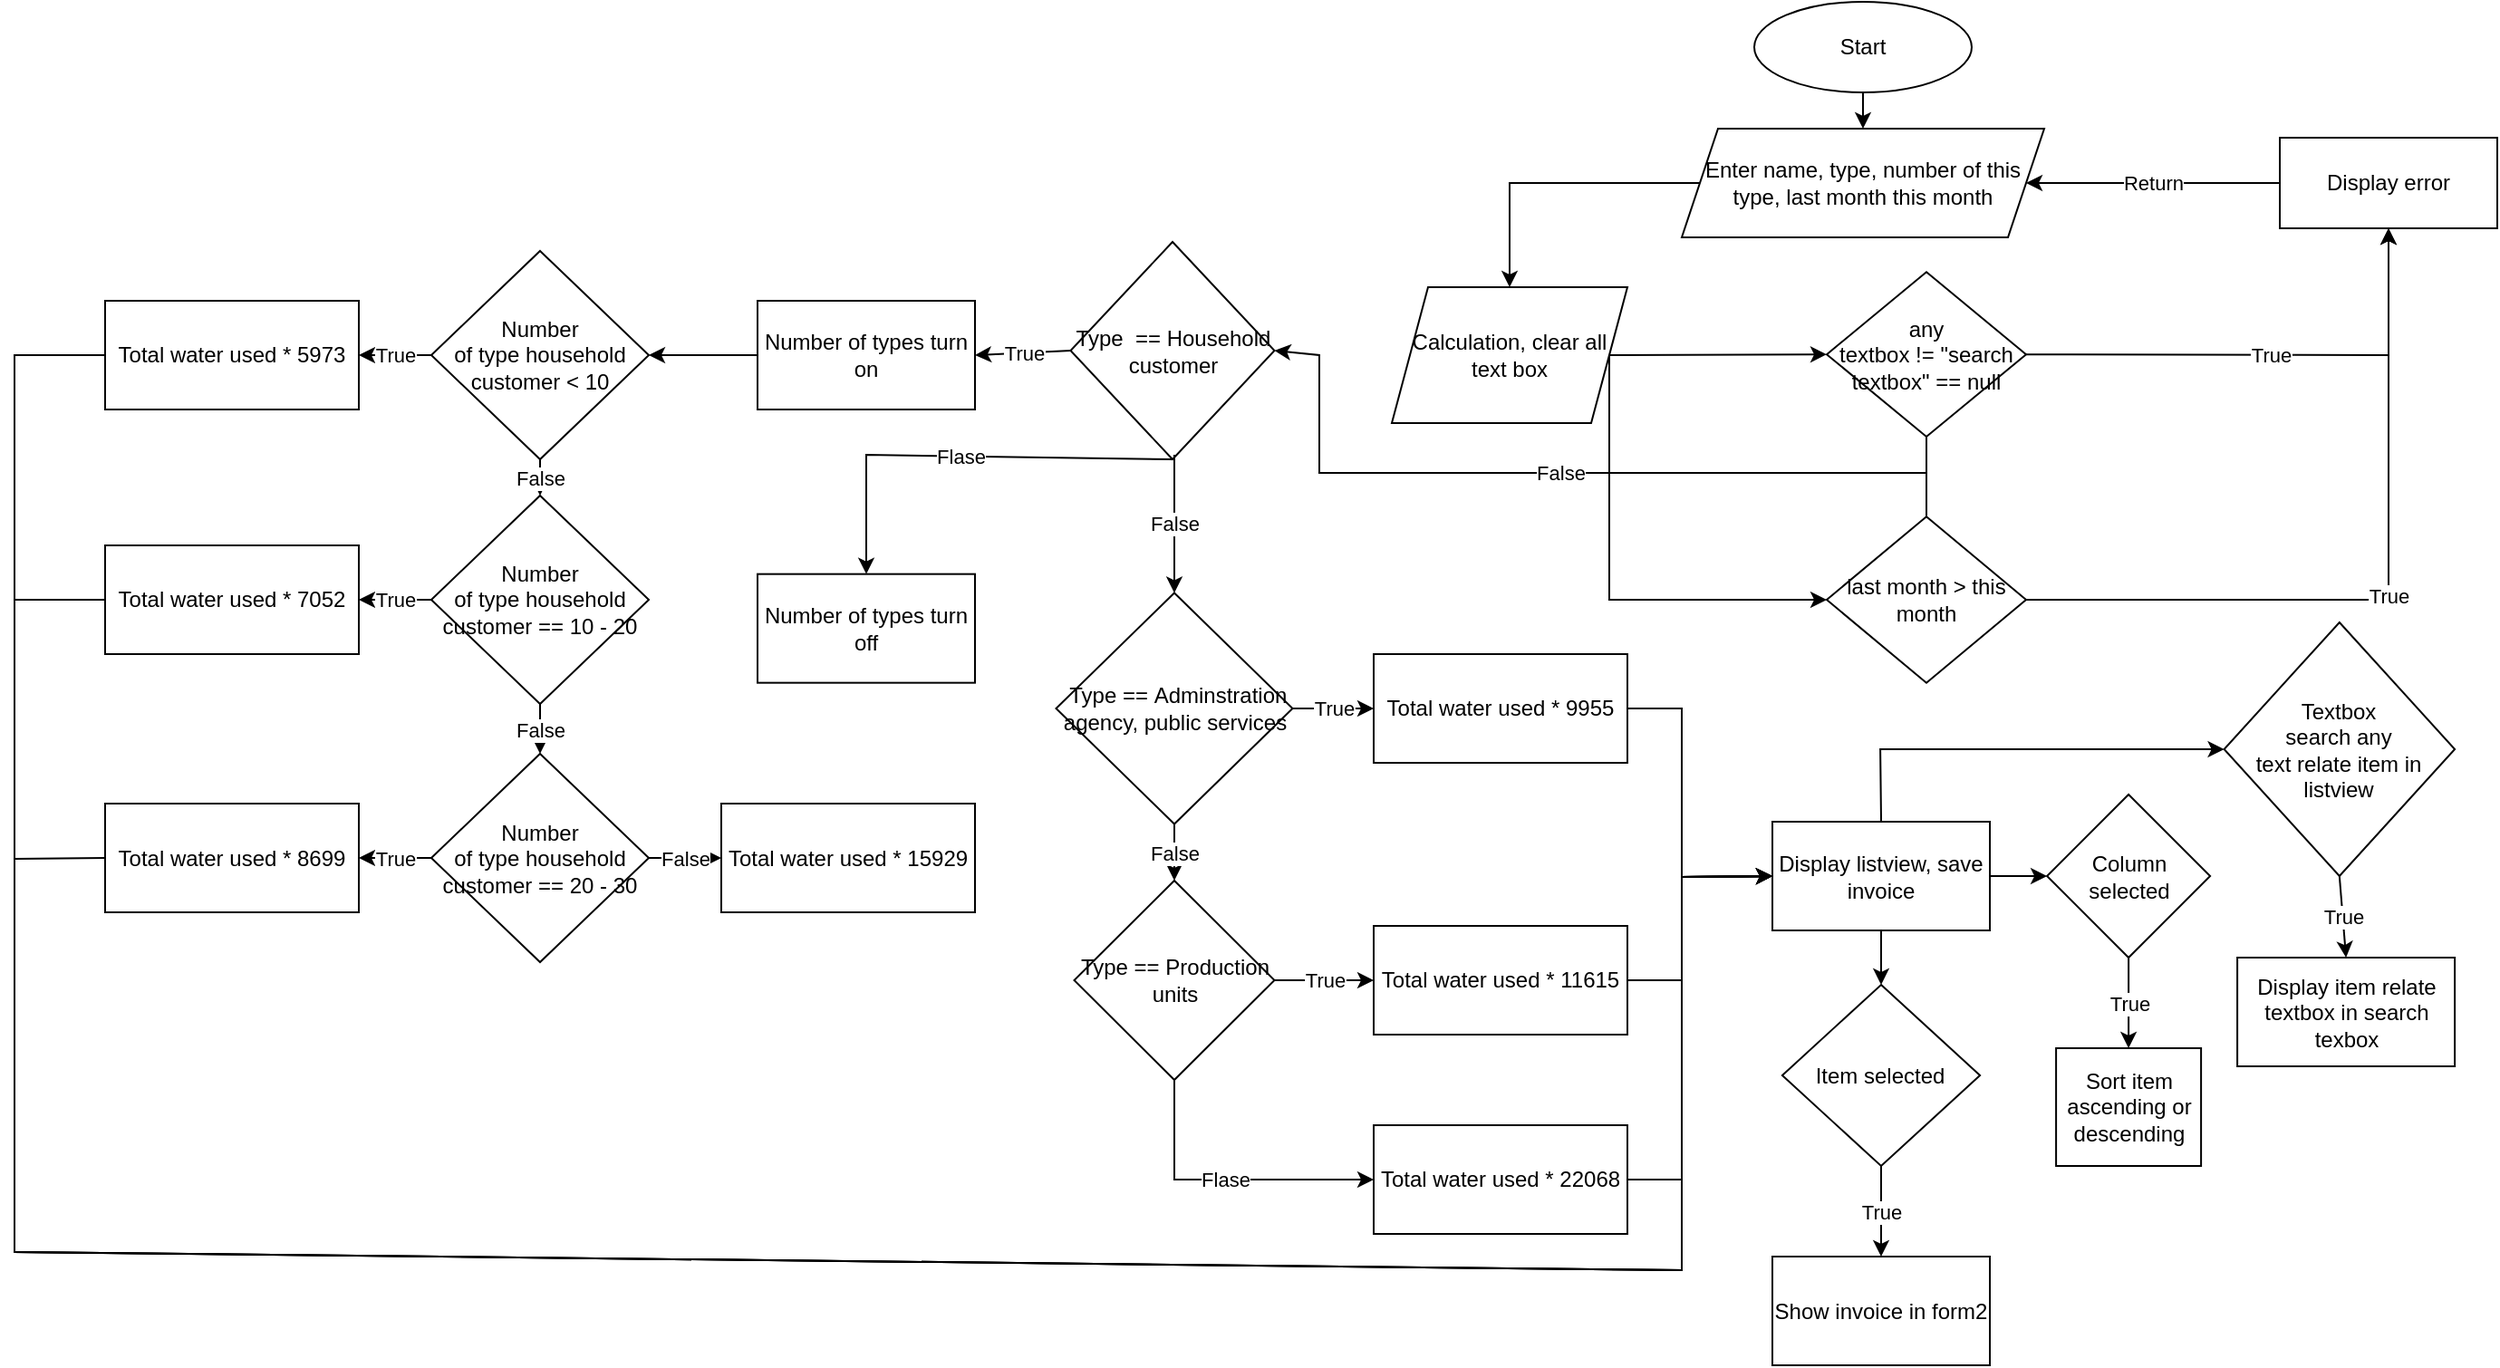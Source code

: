 <mxfile version="24.7.6">
  <diagram name="Trang-1" id="yZuxujm_6ilLiXTRFOdc">
    <mxGraphModel dx="3421" dy="728" grid="1" gridSize="10" guides="1" tooltips="1" connect="1" arrows="1" fold="1" page="1" pageScale="1" pageWidth="827" pageHeight="1169" math="0" shadow="0">
      <root>
        <mxCell id="0" />
        <mxCell id="1" parent="0" />
        <mxCell id="371iKI2jMRDPn7_yzLwZ-1" value="Start" style="ellipse;whiteSpace=wrap;html=1;" vertex="1" parent="1">
          <mxGeometry x="40" y="30" width="120" height="50" as="geometry" />
        </mxCell>
        <mxCell id="371iKI2jMRDPn7_yzLwZ-2" value="Enter name, type, number of this type, last month this month" style="shape=parallelogram;perimeter=parallelogramPerimeter;whiteSpace=wrap;html=1;fixedSize=1;size=20;" vertex="1" parent="1">
          <mxGeometry y="100" width="200" height="60" as="geometry" />
        </mxCell>
        <mxCell id="371iKI2jMRDPn7_yzLwZ-4" value="" style="endArrow=classic;html=1;rounded=0;exitX=0.5;exitY=1;exitDx=0;exitDy=0;entryX=0.5;entryY=0;entryDx=0;entryDy=0;" edge="1" parent="1" source="371iKI2jMRDPn7_yzLwZ-1" target="371iKI2jMRDPn7_yzLwZ-2">
          <mxGeometry width="50" height="50" relative="1" as="geometry">
            <mxPoint x="140" y="250" as="sourcePoint" />
            <mxPoint x="190" y="200" as="targetPoint" />
          </mxGeometry>
        </mxCell>
        <mxCell id="371iKI2jMRDPn7_yzLwZ-6" value="&lt;div&gt;&lt;div&gt;&lt;div&gt;last month &amp;gt; this month&lt;/div&gt;&lt;/div&gt;&lt;/div&gt;" style="rhombus;whiteSpace=wrap;html=1;" vertex="1" parent="1">
          <mxGeometry x="80" y="314.16" width="110" height="91.67" as="geometry" />
        </mxCell>
        <mxCell id="371iKI2jMRDPn7_yzLwZ-10" value="" style="endArrow=classic;html=1;rounded=0;entryX=1;entryY=0.5;entryDx=0;entryDy=0;exitX=0;exitY=0.5;exitDx=0;exitDy=0;" edge="1" parent="1" source="371iKI2jMRDPn7_yzLwZ-12" target="371iKI2jMRDPn7_yzLwZ-2">
          <mxGeometry relative="1" as="geometry">
            <mxPoint x="280" y="200" as="sourcePoint" />
            <mxPoint x="280" y="130" as="targetPoint" />
            <Array as="points">
              <mxPoint x="270" y="130" />
            </Array>
          </mxGeometry>
        </mxCell>
        <mxCell id="371iKI2jMRDPn7_yzLwZ-11" value="Return" style="edgeLabel;resizable=0;html=1;;align=center;verticalAlign=middle;" connectable="0" vertex="1" parent="371iKI2jMRDPn7_yzLwZ-10">
          <mxGeometry relative="1" as="geometry" />
        </mxCell>
        <mxCell id="371iKI2jMRDPn7_yzLwZ-12" value="Display error" style="rounded=0;whiteSpace=wrap;html=1;" vertex="1" parent="1">
          <mxGeometry x="330" y="105" width="120" height="50" as="geometry" />
        </mxCell>
        <mxCell id="371iKI2jMRDPn7_yzLwZ-13" value="" style="endArrow=classic;html=1;rounded=0;exitX=0;exitY=0.5;exitDx=0;exitDy=0;entryX=1;entryY=0.5;entryDx=0;entryDy=0;" edge="1" parent="1" source="371iKI2jMRDPn7_yzLwZ-18" target="371iKI2jMRDPn7_yzLwZ-21">
          <mxGeometry relative="1" as="geometry">
            <mxPoint x="195" y="350" as="sourcePoint" />
            <mxPoint x="53" y="120" as="targetPoint" />
          </mxGeometry>
        </mxCell>
        <mxCell id="371iKI2jMRDPn7_yzLwZ-14" value="True" style="edgeLabel;resizable=0;html=1;;align=center;verticalAlign=middle;" connectable="0" vertex="1" parent="371iKI2jMRDPn7_yzLwZ-13">
          <mxGeometry relative="1" as="geometry" />
        </mxCell>
        <mxCell id="371iKI2jMRDPn7_yzLwZ-18" value="Type&amp;nbsp; == Household customer" style="rhombus;whiteSpace=wrap;html=1;" vertex="1" parent="1">
          <mxGeometry x="-337.25" y="162.5" width="112.5" height="120" as="geometry" />
        </mxCell>
        <mxCell id="371iKI2jMRDPn7_yzLwZ-21" value="Number of types turn on" style="whiteSpace=wrap;html=1;" vertex="1" parent="1">
          <mxGeometry x="-510" y="195.0" width="120" height="60" as="geometry" />
        </mxCell>
        <mxCell id="371iKI2jMRDPn7_yzLwZ-33" value="Number of types turn off" style="rounded=0;whiteSpace=wrap;html=1;" vertex="1" parent="1">
          <mxGeometry x="-510" y="345.83" width="120" height="60" as="geometry" />
        </mxCell>
        <mxCell id="371iKI2jMRDPn7_yzLwZ-39" value="Display listview, save invoice" style="rounded=0;whiteSpace=wrap;html=1;" vertex="1" parent="1">
          <mxGeometry x="50.01" y="482.5" width="120" height="60" as="geometry" />
        </mxCell>
        <mxCell id="371iKI2jMRDPn7_yzLwZ-41" value="Column selected" style="rhombus;whiteSpace=wrap;html=1;" vertex="1" parent="1">
          <mxGeometry x="201.55" y="467.5" width="90" height="90" as="geometry" />
        </mxCell>
        <mxCell id="371iKI2jMRDPn7_yzLwZ-42" value="" style="endArrow=classic;html=1;rounded=0;entryX=0;entryY=0.5;entryDx=0;entryDy=0;exitX=1;exitY=0.5;exitDx=0;exitDy=0;" edge="1" parent="1" source="371iKI2jMRDPn7_yzLwZ-39" target="371iKI2jMRDPn7_yzLwZ-41">
          <mxGeometry width="50" height="50" relative="1" as="geometry">
            <mxPoint x="26.55" y="572.5" as="sourcePoint" />
            <mxPoint x="76.55" y="522.5" as="targetPoint" />
          </mxGeometry>
        </mxCell>
        <mxCell id="371iKI2jMRDPn7_yzLwZ-43" value="Sort item ascending or descending" style="rounded=0;whiteSpace=wrap;html=1;" vertex="1" parent="1">
          <mxGeometry x="206.55" y="607.5" width="80" height="65" as="geometry" />
        </mxCell>
        <mxCell id="371iKI2jMRDPn7_yzLwZ-47" value="" style="endArrow=classic;html=1;rounded=0;exitX=0.5;exitY=1;exitDx=0;exitDy=0;entryX=0.5;entryY=0;entryDx=0;entryDy=0;" edge="1" parent="1" source="371iKI2jMRDPn7_yzLwZ-41" target="371iKI2jMRDPn7_yzLwZ-43">
          <mxGeometry relative="1" as="geometry">
            <mxPoint x="126.55" y="602.5" as="sourcePoint" />
            <mxPoint x="226.55" y="602.5" as="targetPoint" />
          </mxGeometry>
        </mxCell>
        <mxCell id="371iKI2jMRDPn7_yzLwZ-48" value="True" style="edgeLabel;resizable=0;html=1;;align=center;verticalAlign=middle;" connectable="0" vertex="1" parent="371iKI2jMRDPn7_yzLwZ-47">
          <mxGeometry relative="1" as="geometry" />
        </mxCell>
        <mxCell id="371iKI2jMRDPn7_yzLwZ-49" value="Item selected" style="rhombus;whiteSpace=wrap;html=1;" vertex="1" parent="1">
          <mxGeometry x="55.46" y="572.5" width="109.09" height="100" as="geometry" />
        </mxCell>
        <mxCell id="371iKI2jMRDPn7_yzLwZ-51" value="" style="endArrow=classic;html=1;rounded=0;exitX=0.5;exitY=1;exitDx=0;exitDy=0;entryX=0.5;entryY=0;entryDx=0;entryDy=0;" edge="1" parent="1" source="371iKI2jMRDPn7_yzLwZ-49" target="371iKI2jMRDPn7_yzLwZ-53">
          <mxGeometry relative="1" as="geometry">
            <mxPoint x="26.55" y="632.5" as="sourcePoint" />
            <mxPoint x="126.55" y="632.5" as="targetPoint" />
          </mxGeometry>
        </mxCell>
        <mxCell id="371iKI2jMRDPn7_yzLwZ-52" value="True" style="edgeLabel;resizable=0;html=1;;align=center;verticalAlign=middle;" connectable="0" vertex="1" parent="371iKI2jMRDPn7_yzLwZ-51">
          <mxGeometry relative="1" as="geometry" />
        </mxCell>
        <mxCell id="371iKI2jMRDPn7_yzLwZ-53" value="Show invoice in form2" style="rounded=0;whiteSpace=wrap;html=1;" vertex="1" parent="1">
          <mxGeometry x="50" y="722.5" width="120" height="60" as="geometry" />
        </mxCell>
        <mxCell id="371iKI2jMRDPn7_yzLwZ-55" value="" style="endArrow=classic;html=1;rounded=0;entryX=0.5;entryY=0;entryDx=0;entryDy=0;exitX=0.5;exitY=1;exitDx=0;exitDy=0;" edge="1" parent="1" source="371iKI2jMRDPn7_yzLwZ-39" target="371iKI2jMRDPn7_yzLwZ-49">
          <mxGeometry width="50" height="50" relative="1" as="geometry">
            <mxPoint x="-93.45" y="722.5" as="sourcePoint" />
            <mxPoint x="-43.45" y="672.5" as="targetPoint" />
          </mxGeometry>
        </mxCell>
        <mxCell id="371iKI2jMRDPn7_yzLwZ-56" value="Textbox&lt;div&gt;search any&lt;/div&gt;&lt;div&gt;text relate item in listview&lt;/div&gt;" style="rhombus;whiteSpace=wrap;html=1;" vertex="1" parent="1">
          <mxGeometry x="299.28" y="372.5" width="127.27" height="140" as="geometry" />
        </mxCell>
        <mxCell id="371iKI2jMRDPn7_yzLwZ-57" value="&lt;span style=&quot;background-color: initial;&quot;&gt;any&lt;/span&gt;&lt;div&gt;&lt;span style=&quot;background-color: initial;&quot;&gt;textbox&amp;nbsp;&lt;/span&gt;&lt;span style=&quot;background-color: initial;&quot;&gt;!= &quot;search textbox&quot; == null&lt;/span&gt;&lt;/div&gt;" style="rhombus;whiteSpace=wrap;html=1;" vertex="1" parent="1">
          <mxGeometry x="80" y="179.16" width="110" height="90.84" as="geometry" />
        </mxCell>
        <mxCell id="371iKI2jMRDPn7_yzLwZ-62" value="" style="endArrow=classic;html=1;rounded=0;exitX=0.5;exitY=0;exitDx=0;exitDy=0;entryX=0;entryY=0.5;entryDx=0;entryDy=0;" edge="1" parent="1" source="371iKI2jMRDPn7_yzLwZ-39" target="371iKI2jMRDPn7_yzLwZ-56">
          <mxGeometry width="50" height="50" relative="1" as="geometry">
            <mxPoint x="-493.45" y="592.5" as="sourcePoint" />
            <mxPoint x="316.55" y="432.5" as="targetPoint" />
            <Array as="points">
              <mxPoint x="109.55" y="442.5" />
            </Array>
          </mxGeometry>
        </mxCell>
        <mxCell id="371iKI2jMRDPn7_yzLwZ-63" value="Display item relate textbox in search texbox" style="rounded=0;whiteSpace=wrap;html=1;" vertex="1" parent="1">
          <mxGeometry x="306.55" y="557.5" width="120" height="60" as="geometry" />
        </mxCell>
        <mxCell id="371iKI2jMRDPn7_yzLwZ-64" value="" style="endArrow=classic;html=1;rounded=0;exitX=0.5;exitY=1;exitDx=0;exitDy=0;entryX=0.5;entryY=0;entryDx=0;entryDy=0;" edge="1" parent="1" source="371iKI2jMRDPn7_yzLwZ-56" target="371iKI2jMRDPn7_yzLwZ-63">
          <mxGeometry relative="1" as="geometry">
            <mxPoint x="-503.45" y="582.5" as="sourcePoint" />
            <mxPoint x="-403.45" y="582.5" as="targetPoint" />
          </mxGeometry>
        </mxCell>
        <mxCell id="371iKI2jMRDPn7_yzLwZ-65" value="True" style="edgeLabel;resizable=0;html=1;;align=center;verticalAlign=middle;" connectable="0" vertex="1" parent="371iKI2jMRDPn7_yzLwZ-64">
          <mxGeometry relative="1" as="geometry" />
        </mxCell>
        <mxCell id="371iKI2jMRDPn7_yzLwZ-71" value="Number&lt;div&gt;of type household customer &amp;lt; 10&lt;/div&gt;" style="rhombus;whiteSpace=wrap;html=1;" vertex="1" parent="1">
          <mxGeometry x="-690" y="167.5" width="120" height="115" as="geometry" />
        </mxCell>
        <mxCell id="371iKI2jMRDPn7_yzLwZ-72" value="Total water used * 5973" style="rounded=0;whiteSpace=wrap;html=1;" vertex="1" parent="1">
          <mxGeometry x="-870" y="195" width="140" height="60" as="geometry" />
        </mxCell>
        <mxCell id="371iKI2jMRDPn7_yzLwZ-74" value="Number&lt;div&gt;of type household customer == 10 - 20&lt;/div&gt;" style="rhombus;whiteSpace=wrap;html=1;" vertex="1" parent="1">
          <mxGeometry x="-690" y="302.5" width="120" height="115" as="geometry" />
        </mxCell>
        <mxCell id="371iKI2jMRDPn7_yzLwZ-75" value="Total water used *&amp;nbsp;7052" style="rounded=0;whiteSpace=wrap;html=1;" vertex="1" parent="1">
          <mxGeometry x="-870" y="330" width="140" height="60" as="geometry" />
        </mxCell>
        <mxCell id="371iKI2jMRDPn7_yzLwZ-76" value="Number&lt;div&gt;of type household customer == 20 - 30&lt;/div&gt;" style="rhombus;whiteSpace=wrap;html=1;" vertex="1" parent="1">
          <mxGeometry x="-690" y="445" width="120" height="115" as="geometry" />
        </mxCell>
        <mxCell id="371iKI2jMRDPn7_yzLwZ-77" value="Total water used *&amp;nbsp;8699" style="rounded=0;whiteSpace=wrap;html=1;" vertex="1" parent="1">
          <mxGeometry x="-870" y="472.5" width="140" height="60" as="geometry" />
        </mxCell>
        <mxCell id="371iKI2jMRDPn7_yzLwZ-79" value="&lt;div style=&quot;text-align: start;&quot;&gt;&lt;span style=&quot;background-color: initial;&quot;&gt;Total water used *&amp;nbsp;&lt;/span&gt;&lt;span style=&quot;background-color: initial; text-align: center;&quot;&gt;15929&lt;/span&gt;&lt;span style=&quot;background-color: initial; text-wrap: nowrap; color: rgba(0, 0, 0, 0); font-family: monospace; font-size: 0px;&quot;&gt;%3CmxGraphModel%3E%3Croot%3E%3CmxCell%20id%3D%220%22%2F%3E%3CmxCell%20id%3D%221%22%20parent%3D%220%22%2F%3E%3CmxCell%20id%3D%222%22%20value%3D%22Total%20water%20used%20*%26amp%3Bnbsp%3B8699%22%20style%3D%22rounded%3D0%3BwhiteSpace%3Dwrap%3Bhtml%3D1%3B%22%20vertex%3D%221%22%20parent%3D%221%22%3E%3CmxGeometry%20x%3D%22-610%22%20y%3D%22150%22%20width%3D%22140%22%20height%3D%2260%22%20as%3D%22geometry%22%2F%3E%3C%2FmxCell%3E%3C%2Froot%3E%3C%2FmxGraphModel%3E&lt;/span&gt;&lt;span style=&quot;background-color: initial; text-wrap: nowrap; color: rgba(0, 0, 0, 0); font-family: monospace; font-size: 0px;&quot;&gt;%3CmxGraphModel%3E%3Croot%3E%3CmxCell%20id%3D%220%22%2F%3E%3CmxCell%20id%3D%221%22%20parent%3D%220%22%2F%3E%3CmxCell%20id%3D%222%22%20value%3D%22Total%20water%20used%20*%26amp%3Bnbsp%3B8699%22%20style%3D%22rounded%3D0%3BwhiteSpace%3Dwrap%3Bhtml%3D1%3B%22%20vertex%3D%221%22%20parent%3D%221%22%3E%3CmxGeometry%20x%3D%22-610%22%20y%3D%22150%22%20width%3D%22140%22%20height%3D%2260%22%20as%3D%22geometry%22%2F%3E%3C%2FmxCell%3E%3C%2Froot%3E%3C%2FmxGraphModel%3E&lt;/span&gt;&lt;span style=&quot;background-color: initial; text-wrap: nowrap; font-size: 0px;&quot;&gt;&lt;font face=&quot;monospace&quot; color=&quot;rgba(0, 0, 0, 0)&quot;&gt;15929&lt;/font&gt;&lt;/span&gt;&lt;/div&gt;" style="rounded=0;whiteSpace=wrap;html=1;" vertex="1" parent="1">
          <mxGeometry x="-530" y="472.5" width="140" height="60" as="geometry" />
        </mxCell>
        <mxCell id="371iKI2jMRDPn7_yzLwZ-88" value="" style="endArrow=classic;html=1;rounded=0;entryX=1;entryY=0.5;entryDx=0;entryDy=0;exitX=0;exitY=0.5;exitDx=0;exitDy=0;" edge="1" parent="1" source="371iKI2jMRDPn7_yzLwZ-76" target="371iKI2jMRDPn7_yzLwZ-77">
          <mxGeometry relative="1" as="geometry">
            <mxPoint x="-990" y="365" as="sourcePoint" />
            <mxPoint x="-890" y="365" as="targetPoint" />
          </mxGeometry>
        </mxCell>
        <mxCell id="371iKI2jMRDPn7_yzLwZ-89" value="True" style="edgeLabel;resizable=0;html=1;;align=center;verticalAlign=middle;" connectable="0" vertex="1" parent="371iKI2jMRDPn7_yzLwZ-88">
          <mxGeometry relative="1" as="geometry" />
        </mxCell>
        <mxCell id="371iKI2jMRDPn7_yzLwZ-90" value="" style="endArrow=classic;html=1;rounded=0;entryX=1;entryY=0.5;entryDx=0;entryDy=0;exitX=0;exitY=0.5;exitDx=0;exitDy=0;" edge="1" parent="1" source="371iKI2jMRDPn7_yzLwZ-74" target="371iKI2jMRDPn7_yzLwZ-75">
          <mxGeometry relative="1" as="geometry">
            <mxPoint x="-690" y="358" as="sourcePoint" />
            <mxPoint x="-940" y="135" as="targetPoint" />
          </mxGeometry>
        </mxCell>
        <mxCell id="371iKI2jMRDPn7_yzLwZ-91" value="True" style="edgeLabel;resizable=0;html=1;;align=center;verticalAlign=middle;" connectable="0" vertex="1" parent="371iKI2jMRDPn7_yzLwZ-90">
          <mxGeometry relative="1" as="geometry" />
        </mxCell>
        <mxCell id="371iKI2jMRDPn7_yzLwZ-92" value="" style="endArrow=classic;html=1;rounded=0;entryX=1;entryY=0.5;entryDx=0;entryDy=0;exitX=0;exitY=0.5;exitDx=0;exitDy=0;" edge="1" parent="1" source="371iKI2jMRDPn7_yzLwZ-71" target="371iKI2jMRDPn7_yzLwZ-72">
          <mxGeometry relative="1" as="geometry">
            <mxPoint x="-790" y="175" as="sourcePoint" />
            <mxPoint x="-790" y="135" as="targetPoint" />
          </mxGeometry>
        </mxCell>
        <mxCell id="371iKI2jMRDPn7_yzLwZ-93" value="True" style="edgeLabel;resizable=0;html=1;;align=center;verticalAlign=middle;" connectable="0" vertex="1" parent="371iKI2jMRDPn7_yzLwZ-92">
          <mxGeometry relative="1" as="geometry" />
        </mxCell>
        <mxCell id="371iKI2jMRDPn7_yzLwZ-96" value="" style="endArrow=classic;html=1;rounded=0;entryX=0.5;entryY=0;entryDx=0;entryDy=0;exitX=0.5;exitY=1;exitDx=0;exitDy=0;" edge="1" parent="1" source="371iKI2jMRDPn7_yzLwZ-74" target="371iKI2jMRDPn7_yzLwZ-76">
          <mxGeometry relative="1" as="geometry">
            <mxPoint x="-1010" y="495" as="sourcePoint" />
            <mxPoint x="-910" y="495" as="targetPoint" />
          </mxGeometry>
        </mxCell>
        <mxCell id="371iKI2jMRDPn7_yzLwZ-97" value="False" style="edgeLabel;resizable=0;html=1;;align=center;verticalAlign=middle;" connectable="0" vertex="1" parent="371iKI2jMRDPn7_yzLwZ-96">
          <mxGeometry relative="1" as="geometry" />
        </mxCell>
        <mxCell id="371iKI2jMRDPn7_yzLwZ-98" value="" style="endArrow=classic;html=1;rounded=0;entryX=0.5;entryY=0;entryDx=0;entryDy=0;exitX=0.5;exitY=1;exitDx=0;exitDy=0;" edge="1" parent="1" source="371iKI2jMRDPn7_yzLwZ-71" target="371iKI2jMRDPn7_yzLwZ-74">
          <mxGeometry relative="1" as="geometry">
            <mxPoint x="-850" y="233" as="sourcePoint" />
            <mxPoint x="-910" y="233" as="targetPoint" />
          </mxGeometry>
        </mxCell>
        <mxCell id="371iKI2jMRDPn7_yzLwZ-99" value="False" style="edgeLabel;resizable=0;html=1;;align=center;verticalAlign=middle;" connectable="0" vertex="1" parent="371iKI2jMRDPn7_yzLwZ-98">
          <mxGeometry relative="1" as="geometry" />
        </mxCell>
        <mxCell id="371iKI2jMRDPn7_yzLwZ-104" value="" style="endArrow=classic;html=1;rounded=0;exitX=0.5;exitY=1;exitDx=0;exitDy=0;entryX=0.5;entryY=0;entryDx=0;entryDy=0;" edge="1" parent="1" source="371iKI2jMRDPn7_yzLwZ-18" target="371iKI2jMRDPn7_yzLwZ-33">
          <mxGeometry relative="1" as="geometry">
            <mxPoint x="-323" y="367" as="sourcePoint" />
            <mxPoint x="-370" y="370" as="targetPoint" />
            <Array as="points">
              <mxPoint x="-450" y="280" />
            </Array>
          </mxGeometry>
        </mxCell>
        <mxCell id="371iKI2jMRDPn7_yzLwZ-105" value="Flase" style="edgeLabel;resizable=0;html=1;;align=center;verticalAlign=middle;" connectable="0" vertex="1" parent="371iKI2jMRDPn7_yzLwZ-104">
          <mxGeometry relative="1" as="geometry" />
        </mxCell>
        <mxCell id="371iKI2jMRDPn7_yzLwZ-107" value="&amp;nbsp;Type ==&amp;nbsp;&lt;span style=&quot;background-color: initial;&quot;&gt;Adminstration agency, public services&lt;/span&gt;" style="rhombus;whiteSpace=wrap;html=1;" vertex="1" parent="1">
          <mxGeometry x="-345.25" y="356.25" width="130.5" height="127.5" as="geometry" />
        </mxCell>
        <mxCell id="371iKI2jMRDPn7_yzLwZ-116" value="" style="endArrow=classic;html=1;rounded=0;entryX=1;entryY=0.5;entryDx=0;entryDy=0;exitX=0;exitY=0.5;exitDx=0;exitDy=0;" edge="1" parent="1" source="371iKI2jMRDPn7_yzLwZ-21" target="371iKI2jMRDPn7_yzLwZ-71">
          <mxGeometry width="50" height="50" relative="1" as="geometry">
            <mxPoint x="-670" y="340" as="sourcePoint" />
            <mxPoint x="-620" y="290" as="targetPoint" />
          </mxGeometry>
        </mxCell>
        <mxCell id="371iKI2jMRDPn7_yzLwZ-117" value="Calculation, clear all text box" style="shape=parallelogram;perimeter=parallelogramPerimeter;whiteSpace=wrap;html=1;fixedSize=1;" vertex="1" parent="1">
          <mxGeometry x="-160" y="187.5" width="130" height="75" as="geometry" />
        </mxCell>
        <mxCell id="371iKI2jMRDPn7_yzLwZ-118" value="" style="endArrow=classic;html=1;rounded=0;exitX=1;exitY=0.5;exitDx=0;exitDy=0;entryX=0;entryY=0.5;entryDx=0;entryDy=0;" edge="1" parent="1" source="371iKI2jMRDPn7_yzLwZ-76" target="371iKI2jMRDPn7_yzLwZ-79">
          <mxGeometry relative="1" as="geometry">
            <mxPoint x="-650" y="610" as="sourcePoint" />
            <mxPoint x="-550" y="610" as="targetPoint" />
          </mxGeometry>
        </mxCell>
        <mxCell id="371iKI2jMRDPn7_yzLwZ-119" value="False" style="edgeLabel;resizable=0;html=1;;align=center;verticalAlign=middle;" connectable="0" vertex="1" parent="371iKI2jMRDPn7_yzLwZ-118">
          <mxGeometry relative="1" as="geometry" />
        </mxCell>
        <mxCell id="371iKI2jMRDPn7_yzLwZ-122" value="" style="endArrow=classic;html=1;rounded=0;entryX=0;entryY=0.5;entryDx=0;entryDy=0;exitX=1;exitY=0.5;exitDx=0;exitDy=0;" edge="1" parent="1" source="371iKI2jMRDPn7_yzLwZ-117" target="371iKI2jMRDPn7_yzLwZ-57">
          <mxGeometry width="50" height="50" relative="1" as="geometry">
            <mxPoint x="-80" y="310" as="sourcePoint" />
            <mxPoint x="-30" y="260" as="targetPoint" />
          </mxGeometry>
        </mxCell>
        <mxCell id="371iKI2jMRDPn7_yzLwZ-123" value="" style="endArrow=classic;html=1;rounded=0;exitX=1;exitY=0.5;exitDx=0;exitDy=0;entryX=0;entryY=0.5;entryDx=0;entryDy=0;" edge="1" parent="1" source="371iKI2jMRDPn7_yzLwZ-117" target="371iKI2jMRDPn7_yzLwZ-6">
          <mxGeometry width="50" height="50" relative="1" as="geometry">
            <mxPoint x="-10" y="360" as="sourcePoint" />
            <mxPoint x="40" y="310" as="targetPoint" />
            <Array as="points">
              <mxPoint x="-40" y="360" />
            </Array>
          </mxGeometry>
        </mxCell>
        <mxCell id="371iKI2jMRDPn7_yzLwZ-124" value="" style="endArrow=classic;html=1;rounded=0;exitX=1;exitY=0.5;exitDx=0;exitDy=0;entryX=0.5;entryY=1;entryDx=0;entryDy=0;" edge="1" parent="1" source="371iKI2jMRDPn7_yzLwZ-57" target="371iKI2jMRDPn7_yzLwZ-12">
          <mxGeometry relative="1" as="geometry">
            <mxPoint x="540" y="290" as="sourcePoint" />
            <mxPoint x="640" y="290" as="targetPoint" />
            <Array as="points">
              <mxPoint x="390" y="225" />
            </Array>
          </mxGeometry>
        </mxCell>
        <mxCell id="371iKI2jMRDPn7_yzLwZ-125" value="True" style="edgeLabel;resizable=0;html=1;;align=center;verticalAlign=middle;" connectable="0" vertex="1" parent="371iKI2jMRDPn7_yzLwZ-124">
          <mxGeometry relative="1" as="geometry" />
        </mxCell>
        <mxCell id="371iKI2jMRDPn7_yzLwZ-126" value="" style="endArrow=classic;html=1;rounded=0;entryX=0.5;entryY=1;entryDx=0;entryDy=0;" edge="1" parent="1" source="371iKI2jMRDPn7_yzLwZ-6" target="371iKI2jMRDPn7_yzLwZ-12">
          <mxGeometry relative="1" as="geometry">
            <mxPoint x="190" y="370" as="sourcePoint" />
            <mxPoint x="390" y="300" as="targetPoint" />
            <Array as="points">
              <mxPoint x="390" y="360" />
            </Array>
          </mxGeometry>
        </mxCell>
        <mxCell id="371iKI2jMRDPn7_yzLwZ-127" value="True" style="edgeLabel;resizable=0;html=1;;align=center;verticalAlign=middle;" connectable="0" vertex="1" parent="371iKI2jMRDPn7_yzLwZ-126">
          <mxGeometry relative="1" as="geometry" />
        </mxCell>
        <mxCell id="371iKI2jMRDPn7_yzLwZ-128" value="Total water used * 9955" style="rounded=0;whiteSpace=wrap;html=1;" vertex="1" parent="1">
          <mxGeometry x="-170" y="390" width="140" height="60" as="geometry" />
        </mxCell>
        <mxCell id="371iKI2jMRDPn7_yzLwZ-131" value="" style="endArrow=classic;html=1;rounded=0;entryX=0.5;entryY=0;entryDx=0;entryDy=0;" edge="1" parent="1" target="371iKI2jMRDPn7_yzLwZ-107">
          <mxGeometry relative="1" as="geometry">
            <mxPoint x="-280" y="280" as="sourcePoint" />
            <mxPoint x="-280" y="370" as="targetPoint" />
          </mxGeometry>
        </mxCell>
        <mxCell id="371iKI2jMRDPn7_yzLwZ-132" value="False" style="edgeLabel;resizable=0;html=1;;align=center;verticalAlign=middle;" connectable="0" vertex="1" parent="371iKI2jMRDPn7_yzLwZ-131">
          <mxGeometry relative="1" as="geometry" />
        </mxCell>
        <mxCell id="371iKI2jMRDPn7_yzLwZ-133" value="" style="endArrow=classic;html=1;rounded=0;exitX=1;exitY=0.5;exitDx=0;exitDy=0;entryX=0;entryY=0.5;entryDx=0;entryDy=0;" edge="1" parent="1" source="371iKI2jMRDPn7_yzLwZ-107" target="371iKI2jMRDPn7_yzLwZ-128">
          <mxGeometry relative="1" as="geometry">
            <mxPoint x="-250" y="560" as="sourcePoint" />
            <mxPoint x="-150" y="560" as="targetPoint" />
          </mxGeometry>
        </mxCell>
        <mxCell id="371iKI2jMRDPn7_yzLwZ-134" value="True" style="edgeLabel;resizable=0;html=1;;align=center;verticalAlign=middle;" connectable="0" vertex="1" parent="371iKI2jMRDPn7_yzLwZ-133">
          <mxGeometry relative="1" as="geometry" />
        </mxCell>
        <mxCell id="371iKI2jMRDPn7_yzLwZ-135" value="&lt;span style=&quot;background-color: initial;&quot;&gt;Type == Production units&lt;/span&gt;" style="rhombus;whiteSpace=wrap;html=1;" vertex="1" parent="1">
          <mxGeometry x="-335.25" y="515" width="110.5" height="110" as="geometry" />
        </mxCell>
        <mxCell id="371iKI2jMRDPn7_yzLwZ-136" value="" style="endArrow=classic;html=1;rounded=0;entryX=0.5;entryY=0;entryDx=0;entryDy=0;exitX=0.5;exitY=1;exitDx=0;exitDy=0;" edge="1" parent="1" source="371iKI2jMRDPn7_yzLwZ-107" target="371iKI2jMRDPn7_yzLwZ-135">
          <mxGeometry relative="1" as="geometry">
            <mxPoint x="-270" y="290" as="sourcePoint" />
            <mxPoint x="-270" y="383" as="targetPoint" />
          </mxGeometry>
        </mxCell>
        <mxCell id="371iKI2jMRDPn7_yzLwZ-137" value="False" style="edgeLabel;resizable=0;html=1;;align=center;verticalAlign=middle;" connectable="0" vertex="1" parent="371iKI2jMRDPn7_yzLwZ-136">
          <mxGeometry relative="1" as="geometry" />
        </mxCell>
        <mxCell id="371iKI2jMRDPn7_yzLwZ-139" value="" style="endArrow=classic;html=1;rounded=0;entryX=0;entryY=0.5;entryDx=0;entryDy=0;exitX=1;exitY=0.5;exitDx=0;exitDy=0;" edge="1" parent="1" source="371iKI2jMRDPn7_yzLwZ-135" target="371iKI2jMRDPn7_yzLwZ-141">
          <mxGeometry relative="1" as="geometry">
            <mxPoint x="-335.5" y="656.94" as="sourcePoint" />
            <mxPoint x="-235.5" y="656.94" as="targetPoint" />
          </mxGeometry>
        </mxCell>
        <mxCell id="371iKI2jMRDPn7_yzLwZ-140" value="True" style="edgeLabel;resizable=0;html=1;;align=center;verticalAlign=middle;" connectable="0" vertex="1" parent="371iKI2jMRDPn7_yzLwZ-139">
          <mxGeometry relative="1" as="geometry" />
        </mxCell>
        <mxCell id="371iKI2jMRDPn7_yzLwZ-141" value="Total water used *&amp;nbsp;11615" style="rounded=0;whiteSpace=wrap;html=1;" vertex="1" parent="1">
          <mxGeometry x="-170" y="540" width="140" height="60" as="geometry" />
        </mxCell>
        <mxCell id="371iKI2jMRDPn7_yzLwZ-142" value="" style="endArrow=classic;html=1;rounded=0;exitX=0.5;exitY=1;exitDx=0;exitDy=0;entryX=0;entryY=0.5;entryDx=0;entryDy=0;" edge="1" parent="1" source="371iKI2jMRDPn7_yzLwZ-135" target="371iKI2jMRDPn7_yzLwZ-146">
          <mxGeometry relative="1" as="geometry">
            <mxPoint x="-520" y="750" as="sourcePoint" />
            <mxPoint x="-170" y="680" as="targetPoint" />
            <Array as="points">
              <mxPoint x="-280" y="680" />
            </Array>
          </mxGeometry>
        </mxCell>
        <mxCell id="371iKI2jMRDPn7_yzLwZ-143" value="Flase" style="edgeLabel;resizable=0;html=1;;align=center;verticalAlign=middle;" connectable="0" vertex="1" parent="371iKI2jMRDPn7_yzLwZ-142">
          <mxGeometry relative="1" as="geometry" />
        </mxCell>
        <mxCell id="371iKI2jMRDPn7_yzLwZ-146" value="Total water used *&amp;nbsp;22068" style="rounded=0;whiteSpace=wrap;html=1;" vertex="1" parent="1">
          <mxGeometry x="-170" y="650" width="140" height="60" as="geometry" />
        </mxCell>
        <mxCell id="371iKI2jMRDPn7_yzLwZ-151" value="" style="endArrow=classic;html=1;rounded=0;exitX=0;exitY=0.5;exitDx=0;exitDy=0;entryX=0;entryY=0.5;entryDx=0;entryDy=0;" edge="1" parent="1" source="371iKI2jMRDPn7_yzLwZ-72" target="371iKI2jMRDPn7_yzLwZ-39">
          <mxGeometry width="50" height="50" relative="1" as="geometry">
            <mxPoint x="-750" y="730" as="sourcePoint" />
            <mxPoint x="130" y="720" as="targetPoint" />
            <Array as="points">
              <mxPoint x="-920" y="225" />
              <mxPoint x="-920" y="720" />
              <mxPoint y="730" />
              <mxPoint y="513" />
            </Array>
          </mxGeometry>
        </mxCell>
        <mxCell id="371iKI2jMRDPn7_yzLwZ-153" value="" style="endArrow=classic;html=1;rounded=0;entryX=0;entryY=0.5;entryDx=0;entryDy=0;exitX=1;exitY=0.5;exitDx=0;exitDy=0;" edge="1" parent="1" source="371iKI2jMRDPn7_yzLwZ-146" target="371iKI2jMRDPn7_yzLwZ-39">
          <mxGeometry width="50" height="50" relative="1" as="geometry">
            <mxPoint x="60" y="630" as="sourcePoint" />
            <mxPoint x="110" y="580" as="targetPoint" />
            <Array as="points">
              <mxPoint y="680" />
              <mxPoint y="513" />
            </Array>
          </mxGeometry>
        </mxCell>
        <mxCell id="371iKI2jMRDPn7_yzLwZ-154" value="" style="endArrow=classic;html=1;rounded=0;entryX=0;entryY=0.5;entryDx=0;entryDy=0;exitX=1;exitY=0.5;exitDx=0;exitDy=0;" edge="1" parent="1" source="371iKI2jMRDPn7_yzLwZ-141" target="371iKI2jMRDPn7_yzLwZ-39">
          <mxGeometry width="50" height="50" relative="1" as="geometry">
            <mxPoint x="50" y="600" as="sourcePoint" />
            <mxPoint x="100" y="550" as="targetPoint" />
            <Array as="points">
              <mxPoint y="570" />
              <mxPoint y="513" />
            </Array>
          </mxGeometry>
        </mxCell>
        <mxCell id="371iKI2jMRDPn7_yzLwZ-155" value="" style="endArrow=classic;html=1;rounded=0;entryX=0;entryY=0.5;entryDx=0;entryDy=0;exitX=1;exitY=0.5;exitDx=0;exitDy=0;" edge="1" parent="1" source="371iKI2jMRDPn7_yzLwZ-128" target="371iKI2jMRDPn7_yzLwZ-39">
          <mxGeometry width="50" height="50" relative="1" as="geometry">
            <mxPoint x="150" y="530" as="sourcePoint" />
            <mxPoint x="200" y="480" as="targetPoint" />
            <Array as="points">
              <mxPoint y="420" />
              <mxPoint y="513" />
            </Array>
          </mxGeometry>
        </mxCell>
        <mxCell id="371iKI2jMRDPn7_yzLwZ-156" value="" style="endArrow=classic;html=1;rounded=0;exitX=0;exitY=0.5;exitDx=0;exitDy=0;entryX=0;entryY=0.5;entryDx=0;entryDy=0;" edge="1" parent="1" source="371iKI2jMRDPn7_yzLwZ-75" target="371iKI2jMRDPn7_yzLwZ-39">
          <mxGeometry width="50" height="50" relative="1" as="geometry">
            <mxPoint x="-700" y="680" as="sourcePoint" />
            <mxPoint x="-370" y="690" as="targetPoint" />
            <Array as="points">
              <mxPoint x="-920" y="360" />
              <mxPoint x="-920" y="720" />
              <mxPoint y="730" />
              <mxPoint y="513" />
            </Array>
          </mxGeometry>
        </mxCell>
        <mxCell id="371iKI2jMRDPn7_yzLwZ-157" value="" style="endArrow=classic;html=1;rounded=0;exitX=0;exitY=0.5;exitDx=0;exitDy=0;entryX=0;entryY=0.5;entryDx=0;entryDy=0;" edge="1" parent="1" source="371iKI2jMRDPn7_yzLwZ-77" target="371iKI2jMRDPn7_yzLwZ-39">
          <mxGeometry width="50" height="50" relative="1" as="geometry">
            <mxPoint x="-860" y="630" as="sourcePoint" />
            <mxPoint x="-470" y="660" as="targetPoint" />
            <Array as="points">
              <mxPoint x="-920" y="503" />
              <mxPoint x="-920" y="720" />
              <mxPoint y="730" />
              <mxPoint y="513" />
            </Array>
          </mxGeometry>
        </mxCell>
        <mxCell id="371iKI2jMRDPn7_yzLwZ-158" value="" style="endArrow=classic;html=1;rounded=0;exitX=0;exitY=0.5;exitDx=0;exitDy=0;entryX=0.5;entryY=0;entryDx=0;entryDy=0;" edge="1" parent="1" source="371iKI2jMRDPn7_yzLwZ-2" target="371iKI2jMRDPn7_yzLwZ-117">
          <mxGeometry width="50" height="50" relative="1" as="geometry">
            <mxPoint x="-300" y="30" as="sourcePoint" />
            <mxPoint x="-250" y="-20" as="targetPoint" />
            <Array as="points">
              <mxPoint x="-95" y="130" />
            </Array>
          </mxGeometry>
        </mxCell>
        <mxCell id="371iKI2jMRDPn7_yzLwZ-159" value="" style="endArrow=classic;html=1;rounded=0;entryX=1;entryY=0.5;entryDx=0;entryDy=0;exitX=0.5;exitY=1;exitDx=0;exitDy=0;" edge="1" parent="1" source="371iKI2jMRDPn7_yzLwZ-57" target="371iKI2jMRDPn7_yzLwZ-18">
          <mxGeometry relative="1" as="geometry">
            <mxPoint x="130" y="290" as="sourcePoint" />
            <mxPoint x="-110" y="320" as="targetPoint" />
            <Array as="points">
              <mxPoint x="135" y="290" />
              <mxPoint x="-200" y="290" />
              <mxPoint x="-200" y="225" />
            </Array>
          </mxGeometry>
        </mxCell>
        <mxCell id="371iKI2jMRDPn7_yzLwZ-160" value="False" style="edgeLabel;resizable=0;html=1;;align=center;verticalAlign=middle;" connectable="0" vertex="1" parent="371iKI2jMRDPn7_yzLwZ-159">
          <mxGeometry relative="1" as="geometry" />
        </mxCell>
        <mxCell id="371iKI2jMRDPn7_yzLwZ-164" value="" style="endArrow=none;html=1;rounded=0;exitX=0.5;exitY=0;exitDx=0;exitDy=0;" edge="1" parent="1" source="371iKI2jMRDPn7_yzLwZ-6">
          <mxGeometry width="50" height="50" relative="1" as="geometry">
            <mxPoint x="40" y="350" as="sourcePoint" />
            <mxPoint x="135" y="290" as="targetPoint" />
          </mxGeometry>
        </mxCell>
      </root>
    </mxGraphModel>
  </diagram>
</mxfile>
